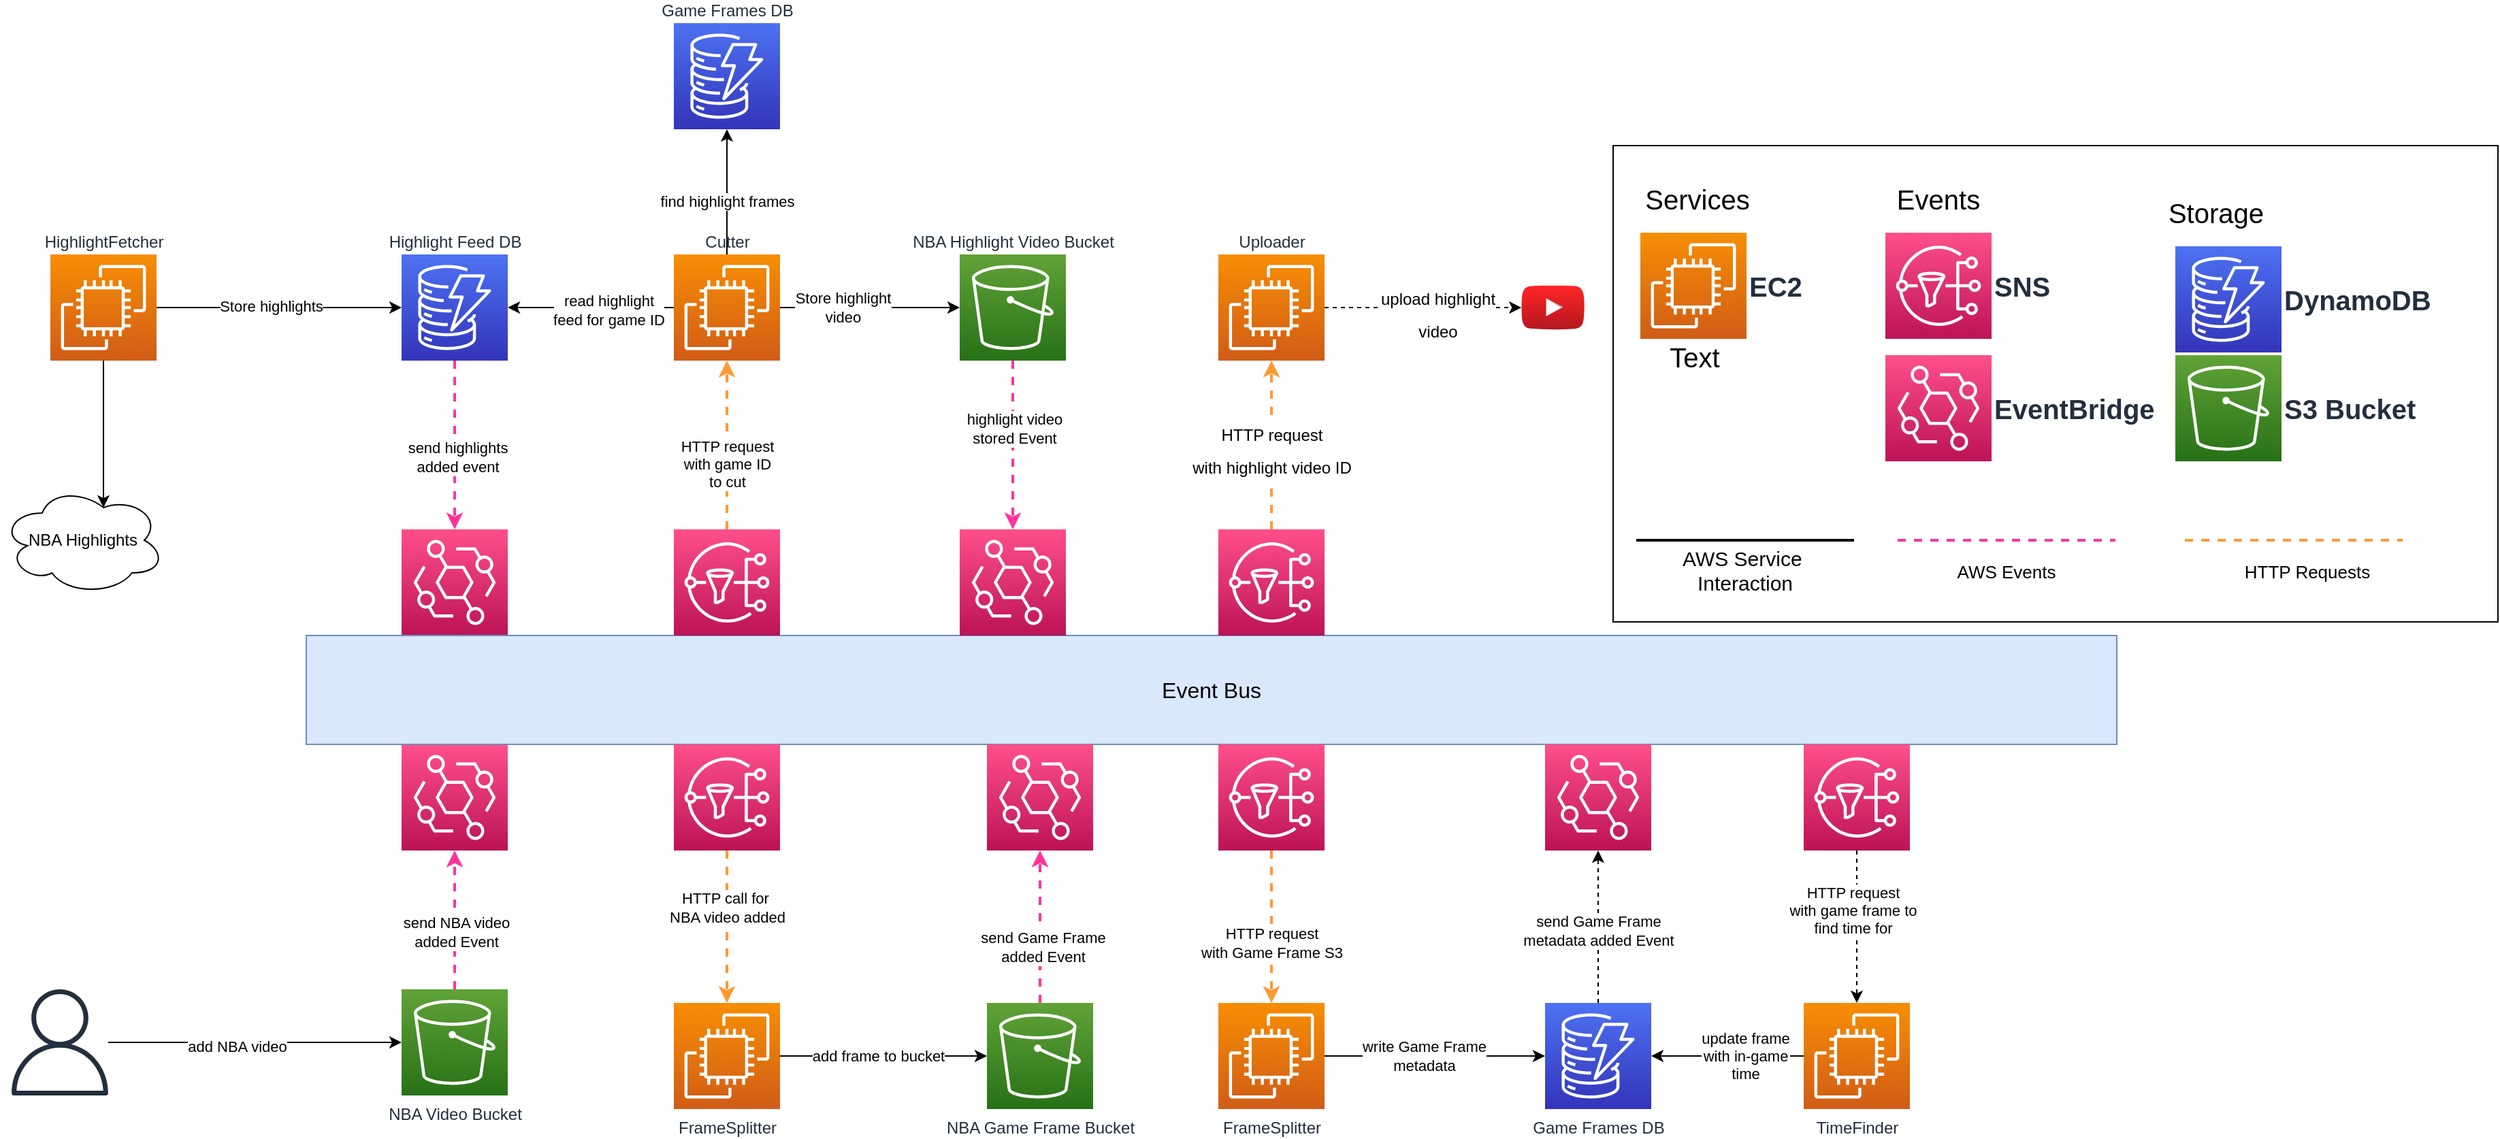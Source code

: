 <mxfile version="15.4.0" type="device"><diagram id="Hcs-MC-d8nJh6fQOcv0a" name="Page-1"><mxGraphModel dx="2249" dy="822" grid="1" gridSize="10" guides="1" tooltips="1" connect="1" arrows="1" fold="1" page="1" pageScale="1" pageWidth="827" pageHeight="1169" math="0" shadow="0"><root><mxCell id="0"/><mxCell id="1" parent="0"/><mxCell id="TUkxQK9Mvm-molUFgCuk-88" value="" style="rounded=0;whiteSpace=wrap;html=1;fontSize=20;verticalAlign=middle;" vertex="1" parent="1"><mxGeometry x="1010" y="160" width="650" height="350" as="geometry"/></mxCell><mxCell id="TUkxQK9Mvm-molUFgCuk-33" style="edgeStyle=orthogonalEdgeStyle;rounded=0;orthogonalLoop=1;jettySize=auto;html=1;" edge="1" parent="1" source="TUkxQK9Mvm-molUFgCuk-1" target="TUkxQK9Mvm-molUFgCuk-16"><mxGeometry relative="1" as="geometry"/></mxCell><mxCell id="TUkxQK9Mvm-molUFgCuk-34" value="add frame to bucket" style="edgeLabel;html=1;align=center;verticalAlign=middle;resizable=0;points=[];" vertex="1" connectable="0" parent="TUkxQK9Mvm-molUFgCuk-33"><mxGeometry x="0.314" y="1" relative="1" as="geometry"><mxPoint x="-28" y="1" as="offset"/></mxGeometry></mxCell><mxCell id="TUkxQK9Mvm-molUFgCuk-1" value="FrameSplitter" style="sketch=0;points=[[0,0,0],[0.25,0,0],[0.5,0,0],[0.75,0,0],[1,0,0],[0,1,0],[0.25,1,0],[0.5,1,0],[0.75,1,0],[1,1,0],[0,0.25,0],[0,0.5,0],[0,0.75,0],[1,0.25,0],[1,0.5,0],[1,0.75,0]];outlineConnect=0;fontColor=#232F3E;gradientColor=#F78E04;gradientDirection=north;fillColor=#D05C17;strokeColor=#ffffff;dashed=0;verticalLabelPosition=bottom;verticalAlign=top;align=center;html=1;fontSize=12;fontStyle=0;aspect=fixed;shape=mxgraph.aws4.resourceIcon;resIcon=mxgraph.aws4.ec2;" vertex="1" parent="1"><mxGeometry x="320" y="790" width="78" height="78" as="geometry"/></mxCell><mxCell id="TUkxQK9Mvm-molUFgCuk-50" style="edgeStyle=orthogonalEdgeStyle;rounded=0;orthogonalLoop=1;jettySize=auto;html=1;" edge="1" parent="1" source="TUkxQK9Mvm-molUFgCuk-2" target="TUkxQK9Mvm-molUFgCuk-9"><mxGeometry relative="1" as="geometry"/></mxCell><mxCell id="TUkxQK9Mvm-molUFgCuk-51" value="update frame&lt;br&gt;with in-game&lt;br&gt;time" style="edgeLabel;html=1;align=center;verticalAlign=middle;resizable=0;points=[];" vertex="1" connectable="0" parent="TUkxQK9Mvm-molUFgCuk-50"><mxGeometry x="-0.235" relative="1" as="geometry"><mxPoint as="offset"/></mxGeometry></mxCell><mxCell id="TUkxQK9Mvm-molUFgCuk-2" value="TimeFinder" style="sketch=0;points=[[0,0,0],[0.25,0,0],[0.5,0,0],[0.75,0,0],[1,0,0],[0,1,0],[0.25,1,0],[0.5,1,0],[0.75,1,0],[1,1,0],[0,0.25,0],[0,0.5,0],[0,0.75,0],[1,0.25,0],[1,0.5,0],[1,0.75,0]];outlineConnect=0;fontColor=#232F3E;gradientColor=#F78E04;gradientDirection=north;fillColor=#D05C17;strokeColor=#ffffff;dashed=0;verticalLabelPosition=bottom;verticalAlign=top;align=center;html=1;fontSize=12;fontStyle=0;aspect=fixed;shape=mxgraph.aws4.resourceIcon;resIcon=mxgraph.aws4.ec2;" vertex="1" parent="1"><mxGeometry x="1150" y="790" width="78" height="78" as="geometry"/></mxCell><mxCell id="TUkxQK9Mvm-molUFgCuk-5" style="edgeStyle=orthogonalEdgeStyle;rounded=0;orthogonalLoop=1;jettySize=auto;html=1;entryX=0.625;entryY=0.2;entryDx=0;entryDy=0;entryPerimeter=0;" edge="1" parent="1" source="TUkxQK9Mvm-molUFgCuk-3" target="TUkxQK9Mvm-molUFgCuk-4"><mxGeometry relative="1" as="geometry"/></mxCell><mxCell id="TUkxQK9Mvm-molUFgCuk-7" style="edgeStyle=orthogonalEdgeStyle;rounded=0;orthogonalLoop=1;jettySize=auto;html=1;entryX=0;entryY=0.5;entryDx=0;entryDy=0;entryPerimeter=0;" edge="1" parent="1" source="TUkxQK9Mvm-molUFgCuk-3" target="TUkxQK9Mvm-molUFgCuk-6"><mxGeometry relative="1" as="geometry"/></mxCell><mxCell id="TUkxQK9Mvm-molUFgCuk-20" value="Store highlights" style="edgeLabel;html=1;align=center;verticalAlign=middle;resizable=0;points=[];" vertex="1" connectable="0" parent="TUkxQK9Mvm-molUFgCuk-7"><mxGeometry x="-0.068" y="1" relative="1" as="geometry"><mxPoint as="offset"/></mxGeometry></mxCell><mxCell id="TUkxQK9Mvm-molUFgCuk-3" value="HighlightFetcher" style="sketch=0;points=[[0,0,0],[0.25,0,0],[0.5,0,0],[0.75,0,0],[1,0,0],[0,1,0],[0.25,1,0],[0.5,1,0],[0.75,1,0],[1,1,0],[0,0.25,0],[0,0.5,0],[0,0.75,0],[1,0.25,0],[1,0.5,0],[1,0.75,0]];outlineConnect=0;fontColor=#232F3E;gradientColor=#F78E04;gradientDirection=north;fillColor=#D05C17;strokeColor=#ffffff;dashed=0;verticalLabelPosition=top;verticalAlign=bottom;align=center;html=1;fontSize=12;fontStyle=0;aspect=fixed;shape=mxgraph.aws4.resourceIcon;resIcon=mxgraph.aws4.ec2;labelPosition=center;" vertex="1" parent="1"><mxGeometry x="-138" y="240" width="78" height="78" as="geometry"/></mxCell><mxCell id="TUkxQK9Mvm-molUFgCuk-4" value="NBA Highlights" style="ellipse;shape=cloud;whiteSpace=wrap;html=1;" vertex="1" parent="1"><mxGeometry x="-174" y="410" width="120" height="80" as="geometry"/></mxCell><mxCell id="TUkxQK9Mvm-molUFgCuk-12" style="edgeStyle=orthogonalEdgeStyle;rounded=0;orthogonalLoop=1;jettySize=auto;html=1;dashed=1;strokeWidth=2;strokeColor=#FF3399;" edge="1" parent="1" source="TUkxQK9Mvm-molUFgCuk-6" target="TUkxQK9Mvm-molUFgCuk-10"><mxGeometry relative="1" as="geometry"/></mxCell><mxCell id="TUkxQK9Mvm-molUFgCuk-13" value="send highlights&lt;br&gt;added event" style="edgeLabel;html=1;align=center;verticalAlign=middle;resizable=0;points=[];" vertex="1" connectable="0" parent="TUkxQK9Mvm-molUFgCuk-12"><mxGeometry x="0.135" y="2" relative="1" as="geometry"><mxPoint as="offset"/></mxGeometry></mxCell><mxCell id="TUkxQK9Mvm-molUFgCuk-6" value="Highlight Feed DB" style="sketch=0;points=[[0,0,0],[0.25,0,0],[0.5,0,0],[0.75,0,0],[1,0,0],[0,1,0],[0.25,1,0],[0.5,1,0],[0.75,1,0],[1,1,0],[0,0.25,0],[0,0.5,0],[0,0.75,0],[1,0.25,0],[1,0.5,0],[1,0.75,0]];outlineConnect=0;fontColor=#232F3E;gradientColor=#4D72F3;gradientDirection=north;fillColor=#3334B9;strokeColor=#ffffff;dashed=0;verticalLabelPosition=top;verticalAlign=bottom;align=center;html=1;fontSize=12;fontStyle=0;aspect=fixed;shape=mxgraph.aws4.resourceIcon;resIcon=mxgraph.aws4.dynamodb;labelPosition=center;" vertex="1" parent="1"><mxGeometry x="120" y="240" width="78" height="78" as="geometry"/></mxCell><mxCell id="TUkxQK9Mvm-molUFgCuk-46" style="edgeStyle=orthogonalEdgeStyle;rounded=0;orthogonalLoop=1;jettySize=auto;html=1;dashed=1;entryX=0.5;entryY=1;entryDx=0;entryDy=0;entryPerimeter=0;" edge="1" parent="1" source="TUkxQK9Mvm-molUFgCuk-9" target="TUkxQK9Mvm-molUFgCuk-45"><mxGeometry relative="1" as="geometry"><mxPoint x="999" y="680" as="targetPoint"/></mxGeometry></mxCell><mxCell id="TUkxQK9Mvm-molUFgCuk-47" value="send Game Frame&lt;br&gt;metadata added Event" style="edgeLabel;html=1;align=center;verticalAlign=middle;resizable=0;points=[];" vertex="1" connectable="0" parent="TUkxQK9Mvm-molUFgCuk-46"><mxGeometry x="0.291" relative="1" as="geometry"><mxPoint y="19" as="offset"/></mxGeometry></mxCell><mxCell id="TUkxQK9Mvm-molUFgCuk-9" value="Game Frames DB" style="sketch=0;points=[[0,0,0],[0.25,0,0],[0.5,0,0],[0.75,0,0],[1,0,0],[0,1,0],[0.25,1,0],[0.5,1,0],[0.75,1,0],[1,1,0],[0,0.25,0],[0,0.5,0],[0,0.75,0],[1,0.25,0],[1,0.5,0],[1,0.75,0]];outlineConnect=0;fontColor=#232F3E;gradientColor=#4D72F3;gradientDirection=north;fillColor=#3334B9;strokeColor=#ffffff;dashed=0;verticalLabelPosition=bottom;verticalAlign=top;align=center;html=1;fontSize=12;fontStyle=0;aspect=fixed;shape=mxgraph.aws4.resourceIcon;resIcon=mxgraph.aws4.dynamodb;" vertex="1" parent="1"><mxGeometry x="960" y="790" width="78" height="78" as="geometry"/></mxCell><mxCell id="TUkxQK9Mvm-molUFgCuk-10" value="" style="sketch=0;points=[[0,0,0],[0.25,0,0],[0.5,0,0],[0.75,0,0],[1,0,0],[0,1,0],[0.25,1,0],[0.5,1,0],[0.75,1,0],[1,1,0],[0,0.25,0],[0,0.5,0],[0,0.75,0],[1,0.25,0],[1,0.5,0],[1,0.75,0]];outlineConnect=0;fontColor=#232F3E;gradientColor=#FF4F8B;gradientDirection=north;fillColor=#BC1356;strokeColor=#ffffff;dashed=0;verticalLabelPosition=bottom;verticalAlign=top;align=center;html=1;fontSize=12;fontStyle=0;aspect=fixed;shape=mxgraph.aws4.resourceIcon;resIcon=mxgraph.aws4.eventbridge;" vertex="1" parent="1"><mxGeometry x="120" y="442" width="78" height="78" as="geometry"/></mxCell><mxCell id="TUkxQK9Mvm-molUFgCuk-11" value="" style="sketch=0;points=[[0,0,0],[0.25,0,0],[0.5,0,0],[0.75,0,0],[1,0,0],[0,1,0],[0.25,1,0],[0.5,1,0],[0.75,1,0],[1,1,0],[0,0.25,0],[0,0.5,0],[0,0.75,0],[1,0.25,0],[1,0.5,0],[1,0.75,0]];outlineConnect=0;fontColor=#232F3E;gradientColor=#FF4F8B;gradientDirection=north;fillColor=#BC1356;strokeColor=#ffffff;dashed=0;verticalLabelPosition=bottom;verticalAlign=top;align=center;html=1;fontSize=12;fontStyle=0;aspect=fixed;shape=mxgraph.aws4.resourceIcon;resIcon=mxgraph.aws4.eventbridge;" vertex="1" parent="1"><mxGeometry x="120" y="600" width="78" height="78" as="geometry"/></mxCell><mxCell id="TUkxQK9Mvm-molUFgCuk-22" style="edgeStyle=orthogonalEdgeStyle;rounded=0;orthogonalLoop=1;jettySize=auto;html=1;entryX=0.5;entryY=1;entryDx=0;entryDy=0;entryPerimeter=0;dashed=1;strokeWidth=2;strokeColor=#FF3399;" edge="1" parent="1" source="TUkxQK9Mvm-molUFgCuk-15" target="TUkxQK9Mvm-molUFgCuk-11"><mxGeometry relative="1" as="geometry"/></mxCell><mxCell id="TUkxQK9Mvm-molUFgCuk-23" value="send NBA video&lt;br&gt;added Event" style="edgeLabel;html=1;align=center;verticalAlign=middle;resizable=0;points=[];" vertex="1" connectable="0" parent="TUkxQK9Mvm-molUFgCuk-22"><mxGeometry x="-0.172" y="-1" relative="1" as="geometry"><mxPoint as="offset"/></mxGeometry></mxCell><mxCell id="TUkxQK9Mvm-molUFgCuk-15" value="NBA Video Bucket" style="sketch=0;points=[[0,0,0],[0.25,0,0],[0.5,0,0],[0.75,0,0],[1,0,0],[0,1,0],[0.25,1,0],[0.5,1,0],[0.75,1,0],[1,1,0],[0,0.25,0],[0,0.5,0],[0,0.75,0],[1,0.25,0],[1,0.5,0],[1,0.75,0]];outlineConnect=0;fontColor=#232F3E;gradientColor=#60A337;gradientDirection=north;fillColor=#277116;strokeColor=#ffffff;dashed=0;verticalLabelPosition=bottom;verticalAlign=top;align=center;html=1;fontSize=12;fontStyle=0;aspect=fixed;shape=mxgraph.aws4.resourceIcon;resIcon=mxgraph.aws4.s3;" vertex="1" parent="1"><mxGeometry x="120" y="780" width="78" height="78" as="geometry"/></mxCell><mxCell id="TUkxQK9Mvm-molUFgCuk-36" style="edgeStyle=orthogonalEdgeStyle;rounded=0;orthogonalLoop=1;jettySize=auto;html=1;entryX=0.5;entryY=1;entryDx=0;entryDy=0;entryPerimeter=0;dashed=1;strokeWidth=2;strokeColor=#FF3399;" edge="1" parent="1" source="TUkxQK9Mvm-molUFgCuk-16" target="TUkxQK9Mvm-molUFgCuk-35"><mxGeometry relative="1" as="geometry"/></mxCell><mxCell id="TUkxQK9Mvm-molUFgCuk-37" value="send Game Frame&lt;br&gt;added Event" style="edgeLabel;html=1;align=center;verticalAlign=middle;resizable=0;points=[];" vertex="1" connectable="0" parent="TUkxQK9Mvm-molUFgCuk-36"><mxGeometry x="-0.268" y="-2" relative="1" as="geometry"><mxPoint as="offset"/></mxGeometry></mxCell><mxCell id="TUkxQK9Mvm-molUFgCuk-16" value="NBA Game Frame Bucket" style="sketch=0;points=[[0,0,0],[0.25,0,0],[0.5,0,0],[0.75,0,0],[1,0,0],[0,1,0],[0.25,1,0],[0.5,1,0],[0.75,1,0],[1,1,0],[0,0.25,0],[0,0.5,0],[0,0.75,0],[1,0.25,0],[1,0.5,0],[1,0.75,0]];outlineConnect=0;fontColor=#232F3E;gradientColor=#60A337;gradientDirection=north;fillColor=#277116;strokeColor=#ffffff;dashed=0;verticalLabelPosition=bottom;verticalAlign=top;align=center;html=1;fontSize=12;fontStyle=0;aspect=fixed;shape=mxgraph.aws4.resourceIcon;resIcon=mxgraph.aws4.s3;" vertex="1" parent="1"><mxGeometry x="550" y="790" width="78" height="78" as="geometry"/></mxCell><mxCell id="TUkxQK9Mvm-molUFgCuk-18" style="edgeStyle=orthogonalEdgeStyle;rounded=0;orthogonalLoop=1;jettySize=auto;html=1;" edge="1" parent="1" source="TUkxQK9Mvm-molUFgCuk-17" target="TUkxQK9Mvm-molUFgCuk-15"><mxGeometry relative="1" as="geometry"/></mxCell><mxCell id="TUkxQK9Mvm-molUFgCuk-19" value="add NBA video" style="edgeLabel;html=1;align=center;verticalAlign=middle;resizable=0;points=[];" vertex="1" connectable="0" parent="TUkxQK9Mvm-molUFgCuk-18"><mxGeometry x="-0.129" y="-3" relative="1" as="geometry"><mxPoint as="offset"/></mxGeometry></mxCell><mxCell id="TUkxQK9Mvm-molUFgCuk-17" value="" style="sketch=0;outlineConnect=0;fontColor=#232F3E;gradientColor=none;fillColor=#232F3E;strokeColor=none;dashed=0;verticalLabelPosition=bottom;verticalAlign=top;align=center;html=1;fontSize=12;fontStyle=0;aspect=fixed;pointerEvents=1;shape=mxgraph.aws4.user;" vertex="1" parent="1"><mxGeometry x="-170" y="780" width="78" height="78" as="geometry"/></mxCell><mxCell id="TUkxQK9Mvm-molUFgCuk-21" value="&lt;font style=&quot;font-size: 16px&quot;&gt;Event Bus&lt;/font&gt;" style="rounded=0;whiteSpace=wrap;html=1;fillColor=#dae8fc;strokeColor=#6c8ebf;" vertex="1" parent="1"><mxGeometry x="50" y="520" width="1330" height="80" as="geometry"/></mxCell><mxCell id="TUkxQK9Mvm-molUFgCuk-26" value="" style="edgeStyle=orthogonalEdgeStyle;rounded=0;orthogonalLoop=1;jettySize=auto;html=1;dashed=1;strokeColor=#FF9933;strokeWidth=2;" edge="1" parent="1" source="TUkxQK9Mvm-molUFgCuk-24" target="TUkxQK9Mvm-molUFgCuk-1"><mxGeometry relative="1" as="geometry"/></mxCell><mxCell id="TUkxQK9Mvm-molUFgCuk-27" value="HTTP call for&amp;nbsp;&lt;br&gt;NBA video added" style="edgeLabel;html=1;align=center;verticalAlign=middle;resizable=0;points=[];" vertex="1" connectable="0" parent="TUkxQK9Mvm-molUFgCuk-26"><mxGeometry x="-0.255" relative="1" as="geometry"><mxPoint as="offset"/></mxGeometry></mxCell><mxCell id="TUkxQK9Mvm-molUFgCuk-24" value="" style="sketch=0;points=[[0,0,0],[0.25,0,0],[0.5,0,0],[0.75,0,0],[1,0,0],[0,1,0],[0.25,1,0],[0.5,1,0],[0.75,1,0],[1,1,0],[0,0.25,0],[0,0.5,0],[0,0.75,0],[1,0.25,0],[1,0.5,0],[1,0.75,0]];outlineConnect=0;fontColor=#232F3E;gradientColor=#FF4F8B;gradientDirection=north;fillColor=#BC1356;strokeColor=#ffffff;dashed=0;verticalLabelPosition=bottom;verticalAlign=top;align=center;html=1;fontSize=12;fontStyle=0;aspect=fixed;shape=mxgraph.aws4.resourceIcon;resIcon=mxgraph.aws4.sns;" vertex="1" parent="1"><mxGeometry x="320" y="600" width="78" height="78" as="geometry"/></mxCell><mxCell id="TUkxQK9Mvm-molUFgCuk-48" style="edgeStyle=orthogonalEdgeStyle;rounded=0;orthogonalLoop=1;jettySize=auto;html=1;dashed=1;" edge="1" parent="1" source="TUkxQK9Mvm-molUFgCuk-25" target="TUkxQK9Mvm-molUFgCuk-2"><mxGeometry relative="1" as="geometry"/></mxCell><mxCell id="TUkxQK9Mvm-molUFgCuk-49" value="HTTP request&lt;br&gt;with game frame to&lt;br&gt;find time for" style="edgeLabel;html=1;align=center;verticalAlign=middle;resizable=0;points=[];" vertex="1" connectable="0" parent="TUkxQK9Mvm-molUFgCuk-48"><mxGeometry x="-0.22" y="-3" relative="1" as="geometry"><mxPoint as="offset"/></mxGeometry></mxCell><mxCell id="TUkxQK9Mvm-molUFgCuk-25" value="" style="sketch=0;points=[[0,0,0],[0.25,0,0],[0.5,0,0],[0.75,0,0],[1,0,0],[0,1,0],[0.25,1,0],[0.5,1,0],[0.75,1,0],[1,1,0],[0,0.25,0],[0,0.5,0],[0,0.75,0],[1,0.25,0],[1,0.5,0],[1,0.75,0]];outlineConnect=0;fontColor=#232F3E;gradientColor=#FF4F8B;gradientDirection=north;fillColor=#BC1356;strokeColor=#ffffff;dashed=0;verticalLabelPosition=bottom;verticalAlign=top;align=center;html=1;fontSize=12;fontStyle=0;aspect=fixed;shape=mxgraph.aws4.resourceIcon;resIcon=mxgraph.aws4.sns;" vertex="1" parent="1"><mxGeometry x="1150" y="600" width="78" height="78" as="geometry"/></mxCell><mxCell id="TUkxQK9Mvm-molUFgCuk-35" value="" style="sketch=0;points=[[0,0,0],[0.25,0,0],[0.5,0,0],[0.75,0,0],[1,0,0],[0,1,0],[0.25,1,0],[0.5,1,0],[0.75,1,0],[1,1,0],[0,0.25,0],[0,0.5,0],[0,0.75,0],[1,0.25,0],[1,0.5,0],[1,0.75,0]];outlineConnect=0;fontColor=#232F3E;gradientColor=#FF4F8B;gradientDirection=north;fillColor=#BC1356;strokeColor=#ffffff;dashed=0;verticalLabelPosition=bottom;verticalAlign=top;align=center;html=1;fontSize=12;fontStyle=0;aspect=fixed;shape=mxgraph.aws4.resourceIcon;resIcon=mxgraph.aws4.eventbridge;" vertex="1" parent="1"><mxGeometry x="550" y="600" width="78" height="78" as="geometry"/></mxCell><mxCell id="TUkxQK9Mvm-molUFgCuk-43" value="" style="edgeStyle=orthogonalEdgeStyle;rounded=0;orthogonalLoop=1;jettySize=auto;html=1;" edge="1" parent="1" source="TUkxQK9Mvm-molUFgCuk-38" target="TUkxQK9Mvm-molUFgCuk-9"><mxGeometry relative="1" as="geometry"><Array as="points"><mxPoint x="900" y="829"/><mxPoint x="900" y="829"/></Array></mxGeometry></mxCell><mxCell id="TUkxQK9Mvm-molUFgCuk-44" value="write Game Frame&lt;br&gt;metadata" style="edgeLabel;html=1;align=center;verticalAlign=middle;resizable=0;points=[];" vertex="1" connectable="0" parent="TUkxQK9Mvm-molUFgCuk-43"><mxGeometry x="0.216" y="1" relative="1" as="geometry"><mxPoint x="-26" y="1" as="offset"/></mxGeometry></mxCell><mxCell id="TUkxQK9Mvm-molUFgCuk-38" value="FrameSplitter" style="sketch=0;points=[[0,0,0],[0.25,0,0],[0.5,0,0],[0.75,0,0],[1,0,0],[0,1,0],[0.25,1,0],[0.5,1,0],[0.75,1,0],[1,1,0],[0,0.25,0],[0,0.5,0],[0,0.75,0],[1,0.25,0],[1,0.5,0],[1,0.75,0]];outlineConnect=0;fontColor=#232F3E;gradientColor=#F78E04;gradientDirection=north;fillColor=#D05C17;strokeColor=#ffffff;dashed=0;verticalLabelPosition=bottom;verticalAlign=top;align=center;html=1;fontSize=12;fontStyle=0;aspect=fixed;shape=mxgraph.aws4.resourceIcon;resIcon=mxgraph.aws4.ec2;" vertex="1" parent="1"><mxGeometry x="720" y="790" width="78" height="78" as="geometry"/></mxCell><mxCell id="TUkxQK9Mvm-molUFgCuk-79" style="edgeStyle=orthogonalEdgeStyle;rounded=0;orthogonalLoop=1;jettySize=auto;html=1;dashed=1;fontSize=20;spacing=2;strokeWidth=2;strokeColor=#FF9933;" edge="1" parent="1" source="TUkxQK9Mvm-molUFgCuk-39" target="TUkxQK9Mvm-molUFgCuk-78"><mxGeometry relative="1" as="geometry"/></mxCell><mxCell id="TUkxQK9Mvm-molUFgCuk-82" value="&lt;font style=&quot;font-size: 12px ; line-height: 100%&quot;&gt;HTTP request&lt;br&gt;with highlight video ID&lt;/font&gt;" style="edgeLabel;html=1;align=center;verticalAlign=middle;resizable=0;points=[];fontSize=20;" vertex="1" connectable="0" parent="TUkxQK9Mvm-molUFgCuk-79"><mxGeometry x="0.235" relative="1" as="geometry"><mxPoint y="15" as="offset"/></mxGeometry></mxCell><mxCell id="TUkxQK9Mvm-molUFgCuk-39" value="" style="sketch=0;points=[[0,0,0],[0.25,0,0],[0.5,0,0],[0.75,0,0],[1,0,0],[0,1,0],[0.25,1,0],[0.5,1,0],[0.75,1,0],[1,1,0],[0,0.25,0],[0,0.5,0],[0,0.75,0],[1,0.25,0],[1,0.5,0],[1,0.75,0]];outlineConnect=0;fontColor=#232F3E;gradientColor=#FF4F8B;gradientDirection=north;fillColor=#BC1356;strokeColor=#ffffff;dashed=0;verticalLabelPosition=bottom;verticalAlign=top;align=center;html=1;fontSize=12;fontStyle=0;aspect=fixed;shape=mxgraph.aws4.resourceIcon;resIcon=mxgraph.aws4.sns;" vertex="1" parent="1"><mxGeometry x="720" y="442" width="78" height="78" as="geometry"/></mxCell><mxCell id="TUkxQK9Mvm-molUFgCuk-41" style="edgeStyle=orthogonalEdgeStyle;rounded=0;orthogonalLoop=1;jettySize=auto;html=1;entryX=0.5;entryY=0;entryDx=0;entryDy=0;entryPerimeter=0;dashed=1;strokeWidth=2;strokeColor=#FF9933;" edge="1" parent="1" source="TUkxQK9Mvm-molUFgCuk-40" target="TUkxQK9Mvm-molUFgCuk-38"><mxGeometry relative="1" as="geometry"/></mxCell><mxCell id="TUkxQK9Mvm-molUFgCuk-42" value="HTTP request&lt;br&gt;with Game Frame S3" style="edgeLabel;html=1;align=center;verticalAlign=middle;resizable=0;points=[];" vertex="1" connectable="0" parent="TUkxQK9Mvm-molUFgCuk-41"><mxGeometry x="0.214" relative="1" as="geometry"><mxPoint as="offset"/></mxGeometry></mxCell><mxCell id="TUkxQK9Mvm-molUFgCuk-40" value="" style="sketch=0;points=[[0,0,0],[0.25,0,0],[0.5,0,0],[0.75,0,0],[1,0,0],[0,1,0],[0.25,1,0],[0.5,1,0],[0.75,1,0],[1,1,0],[0,0.25,0],[0,0.5,0],[0,0.75,0],[1,0.25,0],[1,0.5,0],[1,0.75,0]];outlineConnect=0;fontColor=#232F3E;gradientColor=#FF4F8B;gradientDirection=north;fillColor=#BC1356;strokeColor=#ffffff;dashed=0;verticalLabelPosition=bottom;verticalAlign=top;align=center;html=1;fontSize=12;fontStyle=0;aspect=fixed;shape=mxgraph.aws4.resourceIcon;resIcon=mxgraph.aws4.sns;" vertex="1" parent="1"><mxGeometry x="720" y="600" width="78" height="78" as="geometry"/></mxCell><mxCell id="TUkxQK9Mvm-molUFgCuk-45" value="" style="sketch=0;points=[[0,0,0],[0.25,0,0],[0.5,0,0],[0.75,0,0],[1,0,0],[0,1,0],[0.25,1,0],[0.5,1,0],[0.75,1,0],[1,1,0],[0,0.25,0],[0,0.5,0],[0,0.75,0],[1,0.25,0],[1,0.5,0],[1,0.75,0]];outlineConnect=0;fontColor=#232F3E;gradientColor=#FF4F8B;gradientDirection=north;fillColor=#BC1356;strokeColor=#ffffff;dashed=0;verticalLabelPosition=bottom;verticalAlign=top;align=center;html=1;fontSize=12;fontStyle=0;aspect=fixed;shape=mxgraph.aws4.resourceIcon;resIcon=mxgraph.aws4.eventbridge;" vertex="1" parent="1"><mxGeometry x="960" y="600" width="78" height="78" as="geometry"/></mxCell><mxCell id="TUkxQK9Mvm-molUFgCuk-57" style="edgeStyle=orthogonalEdgeStyle;rounded=0;orthogonalLoop=1;jettySize=auto;html=1;entryX=1;entryY=0.5;entryDx=0;entryDy=0;entryPerimeter=0;" edge="1" parent="1" source="TUkxQK9Mvm-molUFgCuk-52" target="TUkxQK9Mvm-molUFgCuk-6"><mxGeometry relative="1" as="geometry"/></mxCell><mxCell id="TUkxQK9Mvm-molUFgCuk-58" value="read highlight&lt;br&gt;feed for game ID" style="edgeLabel;html=1;align=center;verticalAlign=middle;resizable=0;points=[];" vertex="1" connectable="0" parent="TUkxQK9Mvm-molUFgCuk-57"><mxGeometry x="-0.213" y="2" relative="1" as="geometry"><mxPoint as="offset"/></mxGeometry></mxCell><mxCell id="TUkxQK9Mvm-molUFgCuk-61" style="edgeStyle=orthogonalEdgeStyle;rounded=0;orthogonalLoop=1;jettySize=auto;html=1;entryX=0.5;entryY=1;entryDx=0;entryDy=0;entryPerimeter=0;" edge="1" parent="1" source="TUkxQK9Mvm-molUFgCuk-52" target="TUkxQK9Mvm-molUFgCuk-60"><mxGeometry relative="1" as="geometry"/></mxCell><mxCell id="TUkxQK9Mvm-molUFgCuk-62" value="find highlight frames" style="edgeLabel;html=1;align=center;verticalAlign=middle;resizable=0;points=[];" vertex="1" connectable="0" parent="TUkxQK9Mvm-molUFgCuk-61"><mxGeometry x="-0.137" relative="1" as="geometry"><mxPoint as="offset"/></mxGeometry></mxCell><mxCell id="TUkxQK9Mvm-molUFgCuk-65" value="" style="edgeStyle=orthogonalEdgeStyle;rounded=0;orthogonalLoop=1;jettySize=auto;html=1;" edge="1" parent="1" source="TUkxQK9Mvm-molUFgCuk-52" target="TUkxQK9Mvm-molUFgCuk-64"><mxGeometry relative="1" as="geometry"><Array as="points"><mxPoint x="510" y="279"/><mxPoint x="510" y="279"/></Array></mxGeometry></mxCell><mxCell id="TUkxQK9Mvm-molUFgCuk-66" value="Store highlight&lt;br&gt;video" style="edgeLabel;html=1;align=center;verticalAlign=middle;resizable=0;points=[];" vertex="1" connectable="0" parent="TUkxQK9Mvm-molUFgCuk-65"><mxGeometry x="-0.739" y="-2" relative="1" as="geometry"><mxPoint x="29" y="-2" as="offset"/></mxGeometry></mxCell><mxCell id="TUkxQK9Mvm-molUFgCuk-52" value="Cutter" style="sketch=0;points=[[0,0,0],[0.25,0,0],[0.5,0,0],[0.75,0,0],[1,0,0],[0,1,0],[0.25,1,0],[0.5,1,0],[0.75,1,0],[1,1,0],[0,0.25,0],[0,0.5,0],[0,0.75,0],[1,0.25,0],[1,0.5,0],[1,0.75,0]];outlineConnect=0;fontColor=#232F3E;gradientColor=#F78E04;gradientDirection=north;fillColor=#D05C17;strokeColor=#ffffff;dashed=0;verticalLabelPosition=top;verticalAlign=bottom;align=center;html=1;fontSize=12;fontStyle=0;aspect=fixed;shape=mxgraph.aws4.resourceIcon;resIcon=mxgraph.aws4.ec2;labelPosition=center;" vertex="1" parent="1"><mxGeometry x="320" y="240" width="78" height="78" as="geometry"/></mxCell><mxCell id="TUkxQK9Mvm-molUFgCuk-54" style="edgeStyle=orthogonalEdgeStyle;rounded=0;orthogonalLoop=1;jettySize=auto;html=1;entryX=0.5;entryY=1;entryDx=0;entryDy=0;entryPerimeter=0;dashed=1;exitX=0.5;exitY=0;exitDx=0;exitDy=0;exitPerimeter=0;strokeColor=#FF9933;strokeWidth=2;" edge="1" parent="1" source="TUkxQK9Mvm-molUFgCuk-56" target="TUkxQK9Mvm-molUFgCuk-52"><mxGeometry relative="1" as="geometry"><mxPoint x="359.0" y="442" as="sourcePoint"/><Array as="points"><mxPoint x="359" y="430"/><mxPoint x="359" y="430"/></Array></mxGeometry></mxCell><mxCell id="TUkxQK9Mvm-molUFgCuk-55" value="HTTP request&lt;br&gt;with game ID&lt;br&gt;to cut" style="edgeLabel;html=1;align=center;verticalAlign=middle;resizable=0;points=[];" vertex="1" connectable="0" parent="TUkxQK9Mvm-molUFgCuk-54"><mxGeometry x="-0.215" relative="1" as="geometry"><mxPoint as="offset"/></mxGeometry></mxCell><mxCell id="TUkxQK9Mvm-molUFgCuk-56" value="" style="sketch=0;points=[[0,0,0],[0.25,0,0],[0.5,0,0],[0.75,0,0],[1,0,0],[0,1,0],[0.25,1,0],[0.5,1,0],[0.75,1,0],[1,1,0],[0,0.25,0],[0,0.5,0],[0,0.75,0],[1,0.25,0],[1,0.5,0],[1,0.75,0]];outlineConnect=0;fontColor=#232F3E;gradientColor=#FF4F8B;gradientDirection=north;fillColor=#BC1356;strokeColor=#ffffff;dashed=0;verticalLabelPosition=bottom;verticalAlign=top;align=center;html=1;fontSize=12;fontStyle=0;aspect=fixed;shape=mxgraph.aws4.resourceIcon;resIcon=mxgraph.aws4.sns;" vertex="1" parent="1"><mxGeometry x="320" y="442" width="78" height="78" as="geometry"/></mxCell><mxCell id="TUkxQK9Mvm-molUFgCuk-60" value="Game Frames DB" style="sketch=0;points=[[0,0,0],[0.25,0,0],[0.5,0,0],[0.75,0,0],[1,0,0],[0,1,0],[0.25,1,0],[0.5,1,0],[0.75,1,0],[1,1,0],[0,0.25,0],[0,0.5,0],[0,0.75,0],[1,0.25,0],[1,0.5,0],[1,0.75,0]];outlineConnect=0;fontColor=#232F3E;gradientColor=#4D72F3;gradientDirection=north;fillColor=#3334B9;strokeColor=#ffffff;dashed=0;verticalLabelPosition=top;verticalAlign=bottom;align=center;html=1;fontSize=12;fontStyle=0;aspect=fixed;shape=mxgraph.aws4.resourceIcon;resIcon=mxgraph.aws4.dynamodb;labelPosition=center;" vertex="1" parent="1"><mxGeometry x="320" y="70" width="78" height="78" as="geometry"/></mxCell><mxCell id="TUkxQK9Mvm-molUFgCuk-68" style="edgeStyle=orthogonalEdgeStyle;rounded=0;orthogonalLoop=1;jettySize=auto;html=1;entryX=0.5;entryY=0;entryDx=0;entryDy=0;entryPerimeter=0;dashed=1;strokeWidth=2;strokeColor=#FF3399;" edge="1" parent="1" source="TUkxQK9Mvm-molUFgCuk-64" target="TUkxQK9Mvm-molUFgCuk-67"><mxGeometry relative="1" as="geometry"/></mxCell><mxCell id="TUkxQK9Mvm-molUFgCuk-69" value="highlight video&lt;br&gt;stored Event" style="edgeLabel;html=1;align=center;verticalAlign=middle;resizable=0;points=[];" vertex="1" connectable="0" parent="TUkxQK9Mvm-molUFgCuk-68"><mxGeometry x="-0.202" y="1" relative="1" as="geometry"><mxPoint as="offset"/></mxGeometry></mxCell><mxCell id="TUkxQK9Mvm-molUFgCuk-64" value="NBA Highlight Video Bucket" style="sketch=0;points=[[0,0,0],[0.25,0,0],[0.5,0,0],[0.75,0,0],[1,0,0],[0,1,0],[0.25,1,0],[0.5,1,0],[0.75,1,0],[1,1,0],[0,0.25,0],[0,0.5,0],[0,0.75,0],[1,0.25,0],[1,0.5,0],[1,0.75,0]];outlineConnect=0;fontColor=#232F3E;gradientColor=#60A337;gradientDirection=north;fillColor=#277116;strokeColor=#ffffff;dashed=0;verticalLabelPosition=top;verticalAlign=bottom;align=center;html=1;fontSize=12;fontStyle=0;aspect=fixed;shape=mxgraph.aws4.resourceIcon;resIcon=mxgraph.aws4.s3;labelPosition=center;" vertex="1" parent="1"><mxGeometry x="530" y="240" width="78" height="78" as="geometry"/></mxCell><mxCell id="TUkxQK9Mvm-molUFgCuk-67" value="" style="sketch=0;points=[[0,0,0],[0.25,0,0],[0.5,0,0],[0.75,0,0],[1,0,0],[0,1,0],[0.25,1,0],[0.5,1,0],[0.75,1,0],[1,1,0],[0,0.25,0],[0,0.5,0],[0,0.75,0],[1,0.25,0],[1,0.5,0],[1,0.75,0]];outlineConnect=0;fontColor=#232F3E;gradientColor=#FF4F8B;gradientDirection=north;fillColor=#BC1356;strokeColor=#ffffff;dashed=0;verticalLabelPosition=bottom;verticalAlign=top;align=center;html=1;fontSize=12;fontStyle=0;aspect=fixed;shape=mxgraph.aws4.resourceIcon;resIcon=mxgraph.aws4.eventbridge;" vertex="1" parent="1"><mxGeometry x="530" y="442" width="78" height="78" as="geometry"/></mxCell><mxCell id="TUkxQK9Mvm-molUFgCuk-70" value="SNS" style="sketch=0;points=[[0,0,0],[0.25,0,0],[0.5,0,0],[0.75,0,0],[1,0,0],[0,1,0],[0.25,1,0],[0.5,1,0],[0.75,1,0],[1,1,0],[0,0.25,0],[0,0.5,0],[0,0.75,0],[1,0.25,0],[1,0.5,0],[1,0.75,0]];outlineConnect=0;fontColor=#232F3E;gradientColor=#FF4F8B;gradientDirection=north;fillColor=#BC1356;strokeColor=#ffffff;dashed=0;verticalLabelPosition=middle;verticalAlign=middle;align=left;html=1;fontSize=20;fontStyle=1;aspect=fixed;shape=mxgraph.aws4.resourceIcon;resIcon=mxgraph.aws4.sns;labelPosition=right;" vertex="1" parent="1"><mxGeometry x="1210" y="224" width="78" height="78" as="geometry"/></mxCell><mxCell id="TUkxQK9Mvm-molUFgCuk-71" value="EventBridge" style="sketch=0;points=[[0,0,0],[0.25,0,0],[0.5,0,0],[0.75,0,0],[1,0,0],[0,1,0],[0.25,1,0],[0.5,1,0],[0.75,1,0],[1,1,0],[0,0.25,0],[0,0.5,0],[0,0.75,0],[1,0.25,0],[1,0.5,0],[1,0.75,0]];outlineConnect=0;fontColor=#232F3E;gradientColor=#FF4F8B;gradientDirection=north;fillColor=#BC1356;strokeColor=#ffffff;dashed=0;verticalLabelPosition=middle;verticalAlign=middle;align=left;html=1;fontSize=20;fontStyle=1;aspect=fixed;shape=mxgraph.aws4.resourceIcon;resIcon=mxgraph.aws4.eventbridge;labelPosition=right;" vertex="1" parent="1"><mxGeometry x="1210" y="314" width="78" height="78" as="geometry"/></mxCell><mxCell id="TUkxQK9Mvm-molUFgCuk-72" value="DynamoDB" style="sketch=0;points=[[0,0,0],[0.25,0,0],[0.5,0,0],[0.75,0,0],[1,0,0],[0,1,0],[0.25,1,0],[0.5,1,0],[0.75,1,0],[1,1,0],[0,0.25,0],[0,0.5,0],[0,0.75,0],[1,0.25,0],[1,0.5,0],[1,0.75,0]];outlineConnect=0;fontColor=#232F3E;gradientColor=#4D72F3;gradientDirection=north;fillColor=#3334B9;strokeColor=#ffffff;dashed=0;verticalLabelPosition=middle;verticalAlign=middle;align=left;html=1;fontSize=20;fontStyle=1;aspect=fixed;shape=mxgraph.aws4.resourceIcon;resIcon=mxgraph.aws4.dynamodb;labelPosition=right;" vertex="1" parent="1"><mxGeometry x="1423" y="234" width="78" height="78" as="geometry"/></mxCell><mxCell id="TUkxQK9Mvm-molUFgCuk-73" value="&lt;font style=&quot;font-size: 20px&quot;&gt;&lt;b&gt;S3 Bucket&lt;/b&gt;&lt;/font&gt;" style="sketch=0;points=[[0,0,0],[0.25,0,0],[0.5,0,0],[0.75,0,0],[1,0,0],[0,1,0],[0.25,1,0],[0.5,1,0],[0.75,1,0],[1,1,0],[0,0.25,0],[0,0.5,0],[0,0.75,0],[1,0.25,0],[1,0.5,0],[1,0.75,0]];outlineConnect=0;fontColor=#232F3E;gradientColor=#60A337;gradientDirection=north;fillColor=#277116;strokeColor=#ffffff;dashed=0;verticalLabelPosition=middle;verticalAlign=middle;align=left;html=1;fontSize=12;fontStyle=0;aspect=fixed;shape=mxgraph.aws4.resourceIcon;resIcon=mxgraph.aws4.s3;labelPosition=right;" vertex="1" parent="1"><mxGeometry x="1423" y="314" width="78" height="78" as="geometry"/></mxCell><mxCell id="TUkxQK9Mvm-molUFgCuk-74" value="Events" style="text;html=1;strokeColor=none;fillColor=none;align=center;verticalAlign=middle;whiteSpace=wrap;rounded=0;fontSize=20;" vertex="1" parent="1"><mxGeometry x="1219" y="184" width="60" height="30" as="geometry"/></mxCell><mxCell id="TUkxQK9Mvm-molUFgCuk-75" value="Storage" style="text;html=1;strokeColor=none;fillColor=none;align=center;verticalAlign=middle;whiteSpace=wrap;rounded=0;fontSize=20;" vertex="1" parent="1"><mxGeometry x="1423" y="194" width="60" height="30" as="geometry"/></mxCell><mxCell id="TUkxQK9Mvm-molUFgCuk-76" value="&lt;span style=&quot;font-size: 20px&quot;&gt;&lt;b&gt;EC2&lt;/b&gt;&lt;/span&gt;" style="sketch=0;points=[[0,0,0],[0.25,0,0],[0.5,0,0],[0.75,0,0],[1,0,0],[0,1,0],[0.25,1,0],[0.5,1,0],[0.75,1,0],[1,1,0],[0,0.25,0],[0,0.5,0],[0,0.75,0],[1,0.25,0],[1,0.5,0],[1,0.75,0]];outlineConnect=0;fontColor=#232F3E;gradientColor=#F78E04;gradientDirection=north;fillColor=#D05C17;strokeColor=#ffffff;dashed=0;verticalLabelPosition=middle;verticalAlign=middle;align=left;html=1;fontSize=12;fontStyle=0;aspect=fixed;shape=mxgraph.aws4.resourceIcon;resIcon=mxgraph.aws4.ec2;labelPosition=right;" vertex="1" parent="1"><mxGeometry x="1030" y="224" width="78" height="78" as="geometry"/></mxCell><mxCell id="TUkxQK9Mvm-molUFgCuk-77" value="Services" style="text;html=1;strokeColor=none;fillColor=none;align=center;verticalAlign=middle;whiteSpace=wrap;rounded=0;fontSize=20;" vertex="1" parent="1"><mxGeometry x="1027" y="184" width="90" height="30" as="geometry"/></mxCell><mxCell id="TUkxQK9Mvm-molUFgCuk-85" style="edgeStyle=orthogonalEdgeStyle;rounded=0;orthogonalLoop=1;jettySize=auto;html=1;dashed=1;fontSize=20;" edge="1" parent="1" source="TUkxQK9Mvm-molUFgCuk-78" target="TUkxQK9Mvm-molUFgCuk-84"><mxGeometry relative="1" as="geometry"><mxPoint x="910" y="270" as="targetPoint"/></mxGeometry></mxCell><mxCell id="TUkxQK9Mvm-molUFgCuk-86" value="&lt;font size=&quot;1&quot;&gt;&lt;br&gt;&lt;/font&gt;" style="edgeLabel;html=1;align=center;verticalAlign=middle;resizable=0;points=[];fontSize=20;" vertex="1" connectable="0" parent="TUkxQK9Mvm-molUFgCuk-85"><mxGeometry x="0.124" relative="1" as="geometry"><mxPoint as="offset"/></mxGeometry></mxCell><mxCell id="TUkxQK9Mvm-molUFgCuk-87" value="&lt;span style=&quot;font-size: 12px&quot;&gt;upload highlight&lt;br&gt;video&lt;br&gt;&lt;/span&gt;" style="edgeLabel;html=1;align=center;verticalAlign=middle;resizable=0;points=[];fontSize=20;" vertex="1" connectable="0" parent="TUkxQK9Mvm-molUFgCuk-85"><mxGeometry x="0.148" y="-2" relative="1" as="geometry"><mxPoint as="offset"/></mxGeometry></mxCell><mxCell id="TUkxQK9Mvm-molUFgCuk-78" value="Uploader" style="sketch=0;points=[[0,0,0],[0.25,0,0],[0.5,0,0],[0.75,0,0],[1,0,0],[0,1,0],[0.25,1,0],[0.5,1,0],[0.75,1,0],[1,1,0],[0,0.25,0],[0,0.5,0],[0,0.75,0],[1,0.25,0],[1,0.5,0],[1,0.75,0]];outlineConnect=0;fontColor=#232F3E;gradientColor=#F78E04;gradientDirection=north;fillColor=#D05C17;strokeColor=#ffffff;dashed=0;verticalLabelPosition=top;verticalAlign=bottom;align=center;html=1;fontSize=12;fontStyle=0;aspect=fixed;shape=mxgraph.aws4.resourceIcon;resIcon=mxgraph.aws4.ec2;labelPosition=center;" vertex="1" parent="1"><mxGeometry x="720" y="240" width="78" height="78" as="geometry"/></mxCell><mxCell id="TUkxQK9Mvm-molUFgCuk-84" value="" style="dashed=0;outlineConnect=0;html=1;align=center;labelPosition=center;verticalLabelPosition=bottom;verticalAlign=top;shape=mxgraph.weblogos.youtube_2;fillColor=#FF2626;gradientColor=#B5171F;fontSize=20;" vertex="1" parent="1"><mxGeometry x="942.6" y="262.7" width="46.4" height="32.6" as="geometry"/></mxCell><mxCell id="TUkxQK9Mvm-molUFgCuk-93" value="" style="line;strokeWidth=2;html=1;fontSize=20;verticalAlign=middle;" vertex="1" parent="1"><mxGeometry x="1027" y="445" width="160" height="10" as="geometry"/></mxCell><mxCell id="TUkxQK9Mvm-molUFgCuk-94" value="" style="line;strokeWidth=2;html=1;fontSize=20;verticalAlign=middle;strokeColor=#FF3399;dashed=1;" vertex="1" parent="1"><mxGeometry x="1219" y="445" width="160" height="10" as="geometry"/></mxCell><mxCell id="TUkxQK9Mvm-molUFgCuk-95" value="" style="line;strokeWidth=2;html=1;fontSize=20;verticalAlign=middle;strokeColor=#FF9933;dashed=1;" vertex="1" parent="1"><mxGeometry x="1430" y="445" width="160" height="10" as="geometry"/></mxCell><mxCell id="TUkxQK9Mvm-molUFgCuk-96" value="Text" style="text;html=1;strokeColor=none;fillColor=none;align=center;verticalAlign=middle;whiteSpace=wrap;rounded=0;dashed=1;fontSize=20;" vertex="1" parent="1"><mxGeometry x="1040" y="300" width="60" height="30" as="geometry"/></mxCell><mxCell id="TUkxQK9Mvm-molUFgCuk-97" value="&lt;span style=&quot;font-size: 13px ; background-color: rgb(255 , 255 , 255)&quot;&gt;HTTP Requests&lt;/span&gt;" style="text;html=1;strokeColor=none;fillColor=none;align=center;verticalAlign=middle;whiteSpace=wrap;rounded=0;dashed=1;fontSize=20;" vertex="1" parent="1"><mxGeometry x="1470" y="455" width="100" height="30" as="geometry"/></mxCell><mxCell id="TUkxQK9Mvm-molUFgCuk-98" value="&lt;span style=&quot;font-size: 13px ; background-color: rgb(255 , 255 , 255)&quot;&gt;AWS Events&lt;/span&gt;" style="text;html=1;strokeColor=none;fillColor=none;align=center;verticalAlign=middle;whiteSpace=wrap;rounded=0;dashed=1;fontSize=20;" vertex="1" parent="1"><mxGeometry x="1249" y="455" width="100" height="30" as="geometry"/></mxCell><mxCell id="TUkxQK9Mvm-molUFgCuk-99" value="&lt;span style=&quot;font-size: 15px; background-color: rgb(255, 255, 255);&quot;&gt;AWS Service&amp;nbsp;&lt;br style=&quot;font-size: 15px;&quot;&gt;Interaction&lt;br style=&quot;font-size: 15px;&quot;&gt;&lt;/span&gt;" style="text;html=1;strokeColor=none;fillColor=none;align=center;verticalAlign=middle;whiteSpace=wrap;rounded=0;dashed=1;fontSize=15;" vertex="1" parent="1"><mxGeometry x="1057" y="457" width="100" height="30" as="geometry"/></mxCell></root></mxGraphModel></diagram></mxfile>